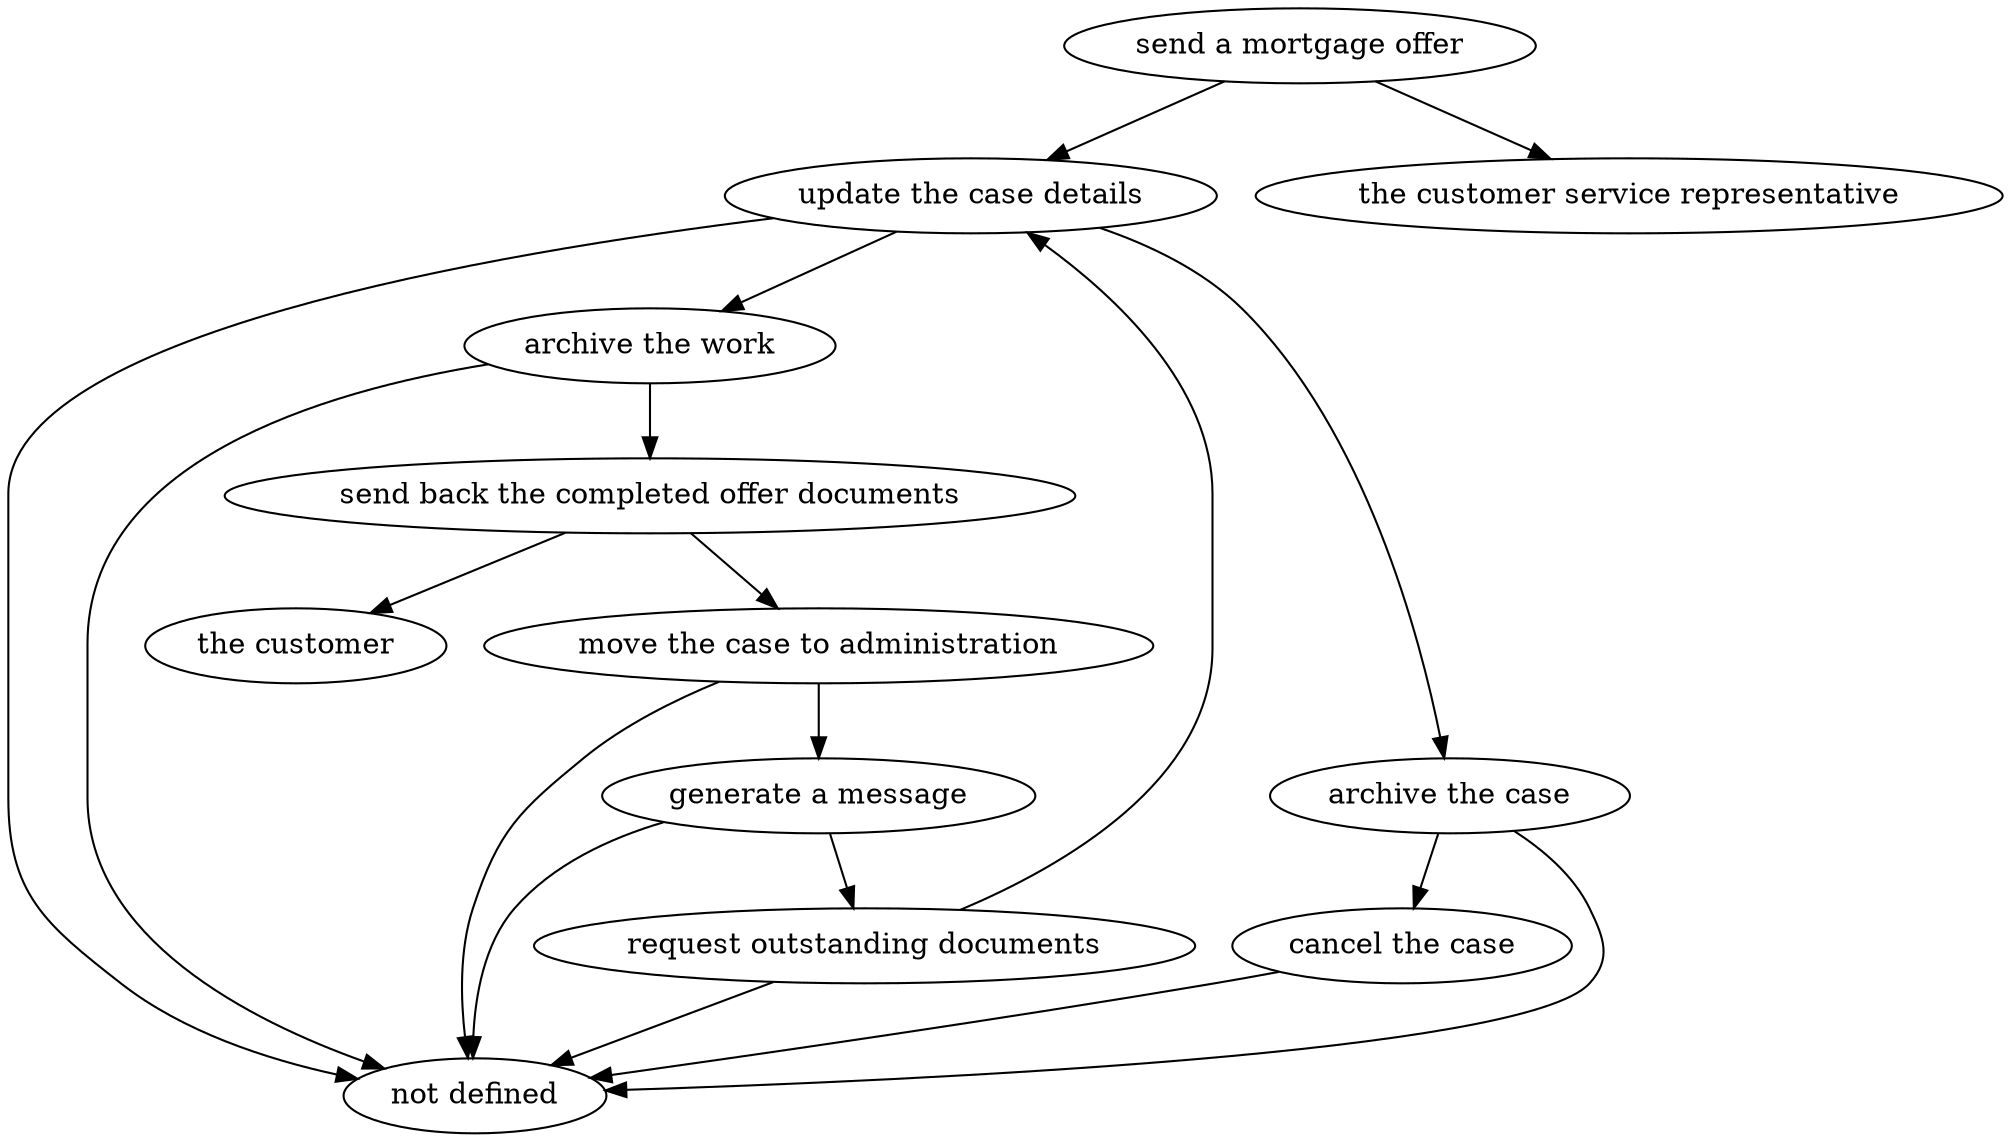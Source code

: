 strict digraph "doc-9.2" {
	graph [name="doc-9.2"];
	"send a mortgage offer"	[attrs="{'type': 'Activity', 'label': 'send a mortgage offer'}"];
	"update the case details"	[attrs="{'type': 'Activity', 'label': 'update the case details'}"];
	"send a mortgage offer" -> "update the case details"	[attrs="{'type': 'flow', 'label': 'flow'}"];
	"the customer service representative"	[attrs="{'type': 'Actor', 'label': 'the customer service representative'}"];
	"send a mortgage offer" -> "the customer service representative"	[attrs="{'type': 'actor performer', 'label': 'actor performer'}"];
	"archive the work"	[attrs="{'type': 'Activity', 'label': 'archive the work'}"];
	"update the case details" -> "archive the work"	[attrs="{'type': 'flow', 'label': 'flow'}"];
	"archive the case"	[attrs="{'type': 'Activity', 'label': 'archive the case'}"];
	"update the case details" -> "archive the case"	[attrs="{'type': 'flow', 'label': 'flow'}"];
	"not defined"	[attrs="{'type': 'Actor', 'label': 'not defined'}"];
	"update the case details" -> "not defined"	[attrs="{'type': 'actor performer', 'label': 'actor performer'}"];
	"send back the completed offer documents"	[attrs="{'type': 'Activity', 'label': 'send back the completed offer documents'}"];
	"archive the work" -> "send back the completed offer documents"	[attrs="{'type': 'flow', 'label': 'flow'}"];
	"archive the work" -> "not defined"	[attrs="{'type': 'actor performer', 'label': 'actor performer'}"];
	"move the case to administration"	[attrs="{'type': 'Activity', 'label': 'move the case to administration'}"];
	"send back the completed offer documents" -> "move the case to administration"	[attrs="{'type': 'flow', 'label': 'flow'}"];
	"the customer"	[attrs="{'type': 'Actor', 'label': 'the customer'}"];
	"send back the completed offer documents" -> "the customer"	[attrs="{'type': 'actor performer', 'label': 'actor performer'}"];
	"generate a message"	[attrs="{'type': 'Activity', 'label': 'generate a message'}"];
	"move the case to administration" -> "generate a message"	[attrs="{'type': 'flow', 'label': 'flow'}"];
	"move the case to administration" -> "not defined"	[attrs="{'type': 'actor performer', 'label': 'actor performer'}"];
	"request outstanding documents"	[attrs="{'type': 'Activity', 'label': 'request outstanding documents'}"];
	"generate a message" -> "request outstanding documents"	[attrs="{'type': 'flow', 'label': 'flow'}"];
	"generate a message" -> "not defined"	[attrs="{'type': 'actor performer', 'label': 'actor performer'}"];
	"request outstanding documents" -> "update the case details"	[attrs="{'type': 'flow', 'label': 'flow'}"];
	"request outstanding documents" -> "not defined"	[attrs="{'type': 'actor performer', 'label': 'actor performer'}"];
	"cancel the case"	[attrs="{'type': 'Activity', 'label': 'cancel the case'}"];
	"archive the case" -> "cancel the case"	[attrs="{'type': 'flow', 'label': 'flow'}"];
	"archive the case" -> "not defined"	[attrs="{'type': 'actor performer', 'label': 'actor performer'}"];
	"cancel the case" -> "not defined"	[attrs="{'type': 'actor performer', 'label': 'actor performer'}"];
}
